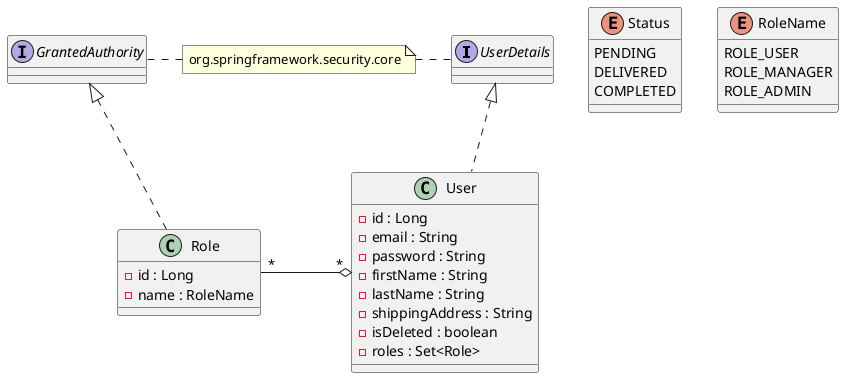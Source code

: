 @startuml
skinparam groupInterface 2

interface UserDetails
interface GrantedAuthority

class Role implements GrantedAuthority {
- id : Long
- name : RoleName
}

class User implements UserDetails {
- id : Long
- email : String
- password : String
- firstName : String
- lastName : String
- shippingAddress : String
- isDeleted : boolean
- roles : Set<Role>
}

enum Status {
PENDING
DELIVERED
COMPLETED
}

enum RoleName {
ROLE_USER
ROLE_MANAGER
ROLE_ADMIN
}

Role "*" -o "*" User


note "org.springframework.security.core" as MyNote
MyNote . UserDetails
GrantedAuthority . MyNote
@enduml
